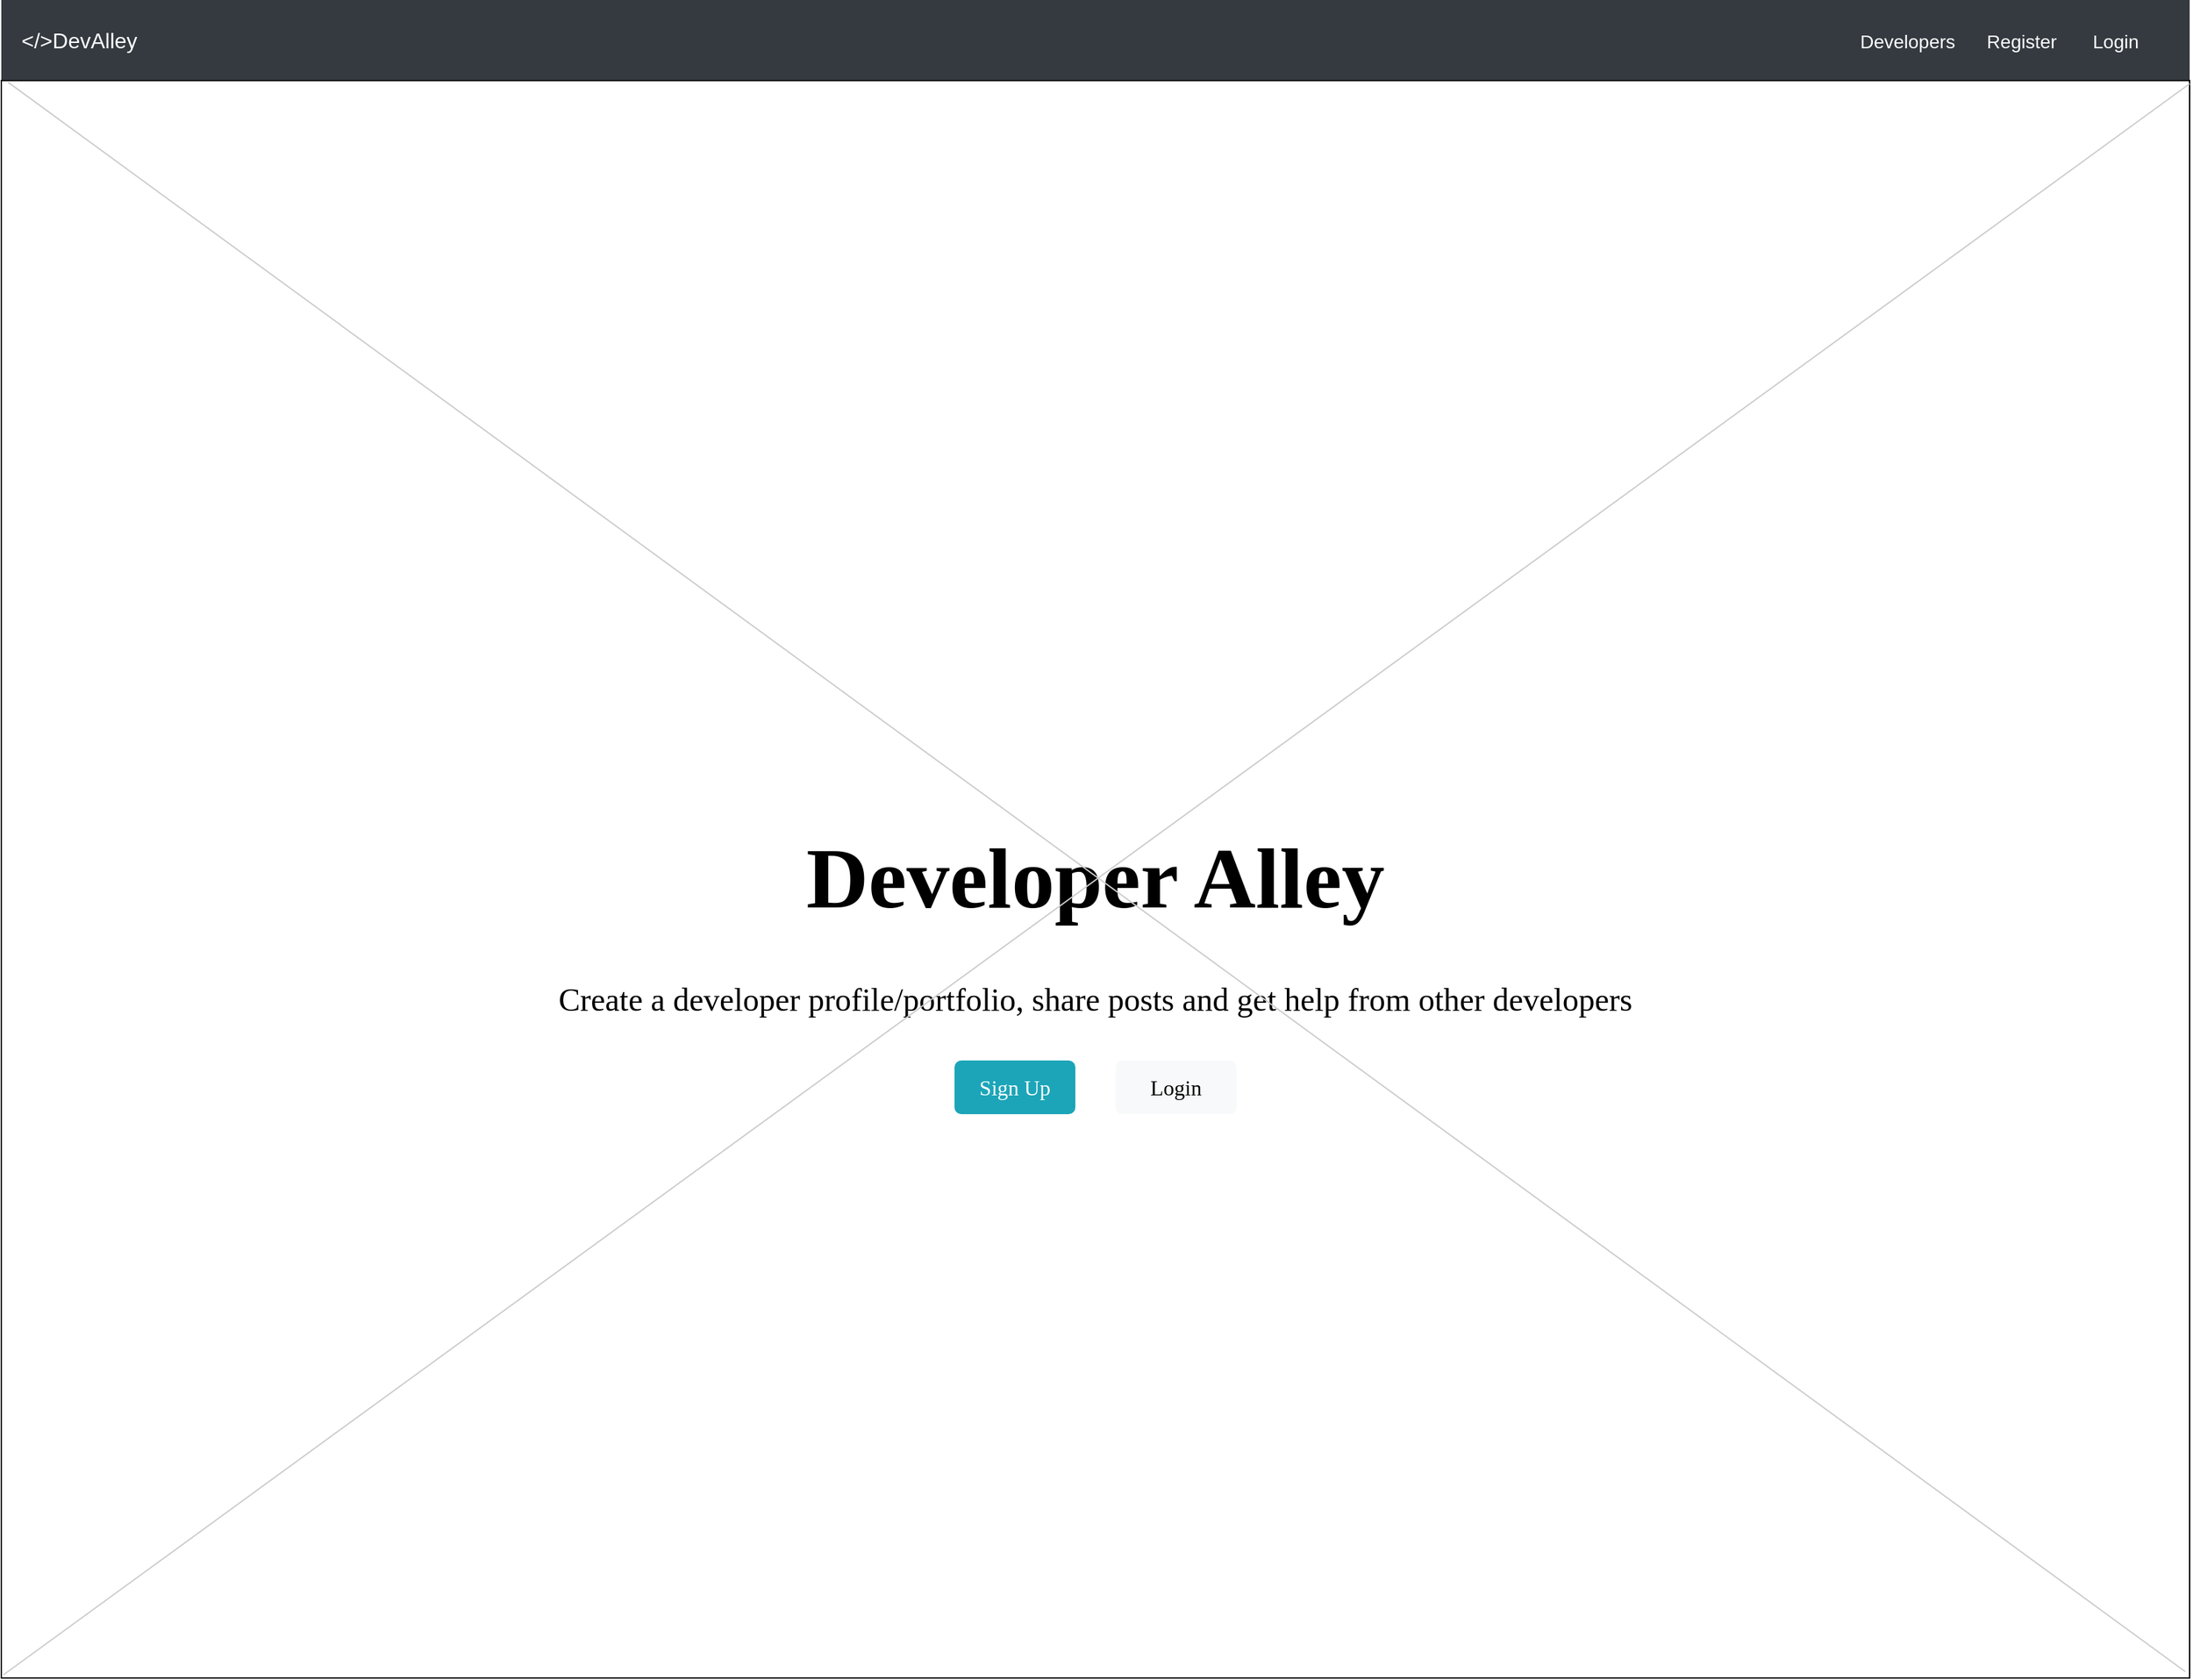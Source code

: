 <mxfile version="16.0.0" type="device"><diagram name="landing_pg" id="c9db0220-8083-56f3-ca83-edcdcd058819"><mxGraphModel dx="1673" dy="1013" grid="1" gridSize="10" guides="1" tooltips="1" connect="1" arrows="1" fold="1" page="1" pageScale="1.5" pageWidth="1100" pageHeight="850" background="none" math="0" shadow="0"><root><mxCell id="0" style=";html=1;"/><mxCell id="1" style=";html=1;" parent="0"/><mxCell id="TfZaLY9PVB23xHqdKTAf-1" value="&amp;lt;/&amp;gt;DevAlley" style="html=1;shadow=0;dashed=0;fillColor=#343A40;strokeColor=none;fontSize=16;fontColor=#ffffff;align=left;spacing=15;" vertex="1" parent="1"><mxGeometry x="10" y="10" width="1630" height="60" as="geometry"/></mxCell><mxCell id="TfZaLY9PVB23xHqdKTAf-2" value="Login" style="fillColor=none;strokeColor=none;fontSize=14;fontColor=#ffffff;align=center;" vertex="1" parent="TfZaLY9PVB23xHqdKTAf-1"><mxGeometry width="70" height="40" relative="1" as="geometry"><mxPoint x="1540" y="10" as="offset"/></mxGeometry></mxCell><mxCell id="TfZaLY9PVB23xHqdKTAf-8" value="Register" style="fillColor=none;strokeColor=none;fontSize=14;fontColor=#ffffff;align=center;" vertex="1" parent="TfZaLY9PVB23xHqdKTAf-1"><mxGeometry width="70" height="40" relative="1" as="geometry"><mxPoint x="1470" y="10" as="offset"/></mxGeometry></mxCell><mxCell id="TfZaLY9PVB23xHqdKTAf-9" value="Developers" style="fillColor=none;strokeColor=none;fontSize=14;fontColor=#ffffff;align=center;" vertex="1" parent="TfZaLY9PVB23xHqdKTAf-1"><mxGeometry width="80" height="40" relative="1" as="geometry"><mxPoint x="1380" y="10" as="offset"/></mxGeometry></mxCell><mxCell id="TfZaLY9PVB23xHqdKTAf-11" value="" style="verticalLabelPosition=bottom;verticalAlign=top;html=1;shape=mxgraph.basic.rect;fillColor2=none;strokeWidth=1;size=20;indent=5;fontColor=#FFFFFF;labelBackgroundColor=#666666;" vertex="1" parent="1"><mxGeometry x="10" y="70" width="1630" height="1190" as="geometry"/></mxCell><mxCell id="TfZaLY9PVB23xHqdKTAf-12" value="&lt;font style=&quot;font-size: 64px&quot; face=&quot;Raleway&quot; data-font-src=&quot;https://fonts.googleapis.com/css?family=Raleway&quot;&gt;Developer Alley&lt;/font&gt;" style="text;html=1;strokeColor=none;fillColor=none;align=center;verticalAlign=middle;whiteSpace=wrap;rounded=0;fontStyle=1" vertex="1" parent="1"><mxGeometry x="525" y="626.5" width="600" height="77" as="geometry"/></mxCell><mxCell id="TfZaLY9PVB23xHqdKTAf-15" value="Create a developer profile/portfolio, share posts and get help from other developers" style="text;html=1;strokeColor=none;fillColor=none;align=center;verticalAlign=middle;whiteSpace=wrap;rounded=0;fontFamily=Raleway;fontSource=https%3A%2F%2Ffonts.googleapis.com%2Fcss%3Ffamily%3DRaleway;fontSize=24;" vertex="1" parent="1"><mxGeometry x="320" y="740" width="1010" height="30" as="geometry"/></mxCell><mxCell id="TfZaLY9PVB23xHqdKTAf-16" value="" style="endArrow=none;html=1;rounded=0;fontFamily=Raleway;fontSource=https%3A%2F%2Ffonts.googleapis.com%2Fcss%3Ffamily%3DRaleway;fontSize=24;entryX=0.003;entryY=0.001;entryDx=0;entryDy=0;entryPerimeter=0;exitX=0.998;exitY=0.996;exitDx=0;exitDy=0;exitPerimeter=0;strokeColor=#CCCCCC;" edge="1" parent="1" source="TfZaLY9PVB23xHqdKTAf-11" target="TfZaLY9PVB23xHqdKTAf-11"><mxGeometry width="50" height="50" relative="1" as="geometry"><mxPoint x="800" y="530" as="sourcePoint"/><mxPoint x="850" y="480" as="targetPoint"/></mxGeometry></mxCell><mxCell id="TfZaLY9PVB23xHqdKTAf-17" value="" style="endArrow=none;html=1;rounded=0;fontFamily=Raleway;fontSource=https%3A%2F%2Ffonts.googleapis.com%2Fcss%3Ffamily%3DRaleway;fontSize=24;strokeColor=#CCCCCC;exitX=0.001;exitY=0.998;exitDx=0;exitDy=0;exitPerimeter=0;entryX=1;entryY=0.002;entryDx=0;entryDy=0;entryPerimeter=0;" edge="1" parent="1" source="TfZaLY9PVB23xHqdKTAf-11" target="TfZaLY9PVB23xHqdKTAf-11"><mxGeometry width="50" height="50" relative="1" as="geometry"><mxPoint x="800" y="800" as="sourcePoint"/><mxPoint x="850" y="750" as="targetPoint"/></mxGeometry></mxCell><mxCell id="TfZaLY9PVB23xHqdKTAf-18" value="Sign Up" style="html=1;shadow=0;dashed=0;shape=mxgraph.bootstrap.rrect;rSize=5;strokeColor=none;strokeWidth=1;fillColor=#1CA5B8;fontColor=#FFFFFF;whiteSpace=wrap;align=center;verticalAlign=middle;spacingLeft=0;fontStyle=0;fontSize=16;spacing=5;fontFamily=Raleway;fontSource=https%3A%2F%2Ffonts.googleapis.com%2Fcss%3Ffamily%3DRaleway;" vertex="1" parent="1"><mxGeometry x="720" y="800" width="90" height="40" as="geometry"/></mxCell><mxCell id="TfZaLY9PVB23xHqdKTAf-19" value="Login" style="html=1;shadow=0;dashed=0;shape=mxgraph.bootstrap.rrect;rSize=5;strokeColor=none;strokeWidth=1;fillColor=#F8F9FA;fontColor=#000000;whiteSpace=wrap;align=center;verticalAlign=middle;spacingLeft=0;fontStyle=0;fontSize=16;spacing=5;fontFamily=Raleway;fontSource=https%3A%2F%2Ffonts.googleapis.com%2Fcss%3Ffamily%3DRaleway;" vertex="1" parent="1"><mxGeometry x="840" y="800" width="90" height="40" as="geometry"/></mxCell></root></mxGraphModel></diagram></mxfile>